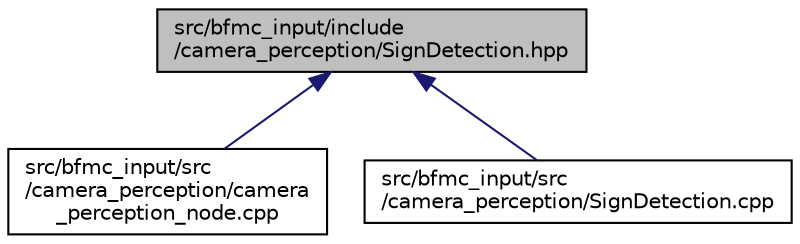 digraph "src/bfmc_input/include/camera_perception/SignDetection.hpp"
{
 // LATEX_PDF_SIZE
  edge [fontname="Helvetica",fontsize="10",labelfontname="Helvetica",labelfontsize="10"];
  node [fontname="Helvetica",fontsize="10",shape=record];
  Node1 [label="src/bfmc_input/include\l/camera_perception/SignDetection.hpp",height=0.2,width=0.4,color="black", fillcolor="grey75", style="filled", fontcolor="black",tooltip="The header file of the sign detection used in the BFMC 2023."];
  Node1 -> Node2 [dir="back",color="midnightblue",fontsize="10",style="solid",fontname="Helvetica"];
  Node2 [label="src/bfmc_input/src\l/camera_perception/camera\l_perception_node.cpp",height=0.2,width=0.4,color="black", fillcolor="white", style="filled",URL="$camera__perception__node_8cpp.html",tooltip="This file implements the ROS node for the perception of the vehicle implemented in ROS."];
  Node1 -> Node3 [dir="back",color="midnightblue",fontsize="10",style="solid",fontname="Helvetica"];
  Node3 [label="src/bfmc_input/src\l/camera_perception/SignDetection.cpp",height=0.2,width=0.4,color="black", fillcolor="white", style="filled",URL="$_sign_detection_8cpp.html",tooltip="This file implements the sign detection algorithm used in the BFMC 2023."];
}

